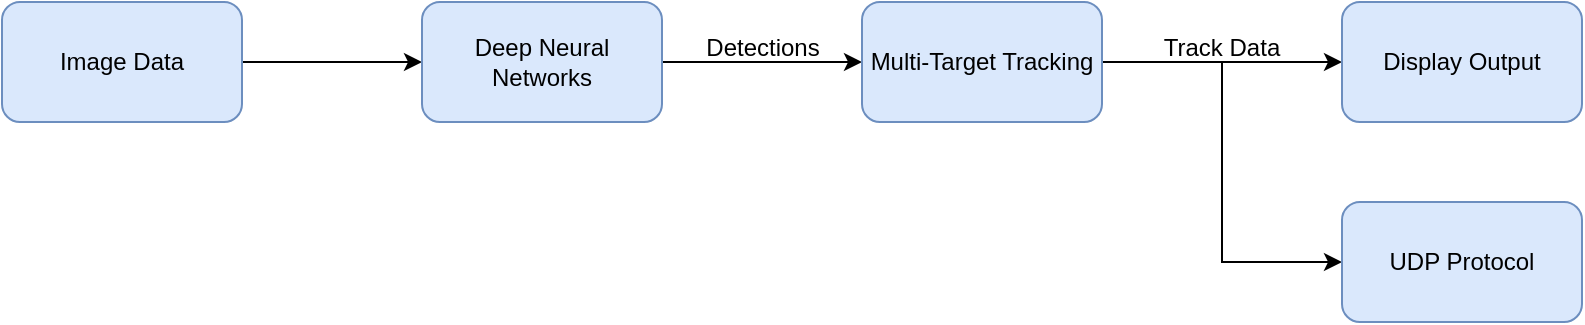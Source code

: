 <mxfile version="23.0.1" type="github">
  <diagram name="Page-1" id="nPYpIHltbpekkVtMS4bd">
    <mxGraphModel dx="1050" dy="661" grid="1" gridSize="10" guides="1" tooltips="1" connect="1" arrows="1" fold="1" page="1" pageScale="1" pageWidth="827" pageHeight="1169" math="0" shadow="0">
      <root>
        <mxCell id="0" />
        <mxCell id="1" parent="0" />
        <mxCell id="aBy6GEqbiYUphWqVkpnS-6" value="" style="edgeStyle=orthogonalEdgeStyle;rounded=0;orthogonalLoop=1;jettySize=auto;html=1;" edge="1" parent="1" source="aBy6GEqbiYUphWqVkpnS-1" target="aBy6GEqbiYUphWqVkpnS-2">
          <mxGeometry relative="1" as="geometry" />
        </mxCell>
        <mxCell id="aBy6GEqbiYUphWqVkpnS-1" value="Image Data" style="rounded=1;whiteSpace=wrap;html=1;fillColor=#dae8fc;strokeColor=#6c8ebf;" vertex="1" parent="1">
          <mxGeometry x="19" y="280" width="120" height="60" as="geometry" />
        </mxCell>
        <mxCell id="aBy6GEqbiYUphWqVkpnS-4" value="" style="edgeStyle=orthogonalEdgeStyle;rounded=0;orthogonalLoop=1;jettySize=auto;html=1;" edge="1" parent="1" source="aBy6GEqbiYUphWqVkpnS-2" target="aBy6GEqbiYUphWqVkpnS-3">
          <mxGeometry relative="1" as="geometry" />
        </mxCell>
        <mxCell id="aBy6GEqbiYUphWqVkpnS-2" value="Deep Neural Networks" style="rounded=1;whiteSpace=wrap;html=1;fillColor=#dae8fc;strokeColor=#6c8ebf;" vertex="1" parent="1">
          <mxGeometry x="229" y="280" width="120" height="60" as="geometry" />
        </mxCell>
        <mxCell id="aBy6GEqbiYUphWqVkpnS-8" style="edgeStyle=orthogonalEdgeStyle;rounded=0;orthogonalLoop=1;jettySize=auto;html=1;exitX=1;exitY=0.5;exitDx=0;exitDy=0;" edge="1" parent="1" source="aBy6GEqbiYUphWqVkpnS-3">
          <mxGeometry relative="1" as="geometry">
            <mxPoint x="689" y="310" as="targetPoint" />
          </mxGeometry>
        </mxCell>
        <mxCell id="aBy6GEqbiYUphWqVkpnS-12" style="edgeStyle=orthogonalEdgeStyle;rounded=0;orthogonalLoop=1;jettySize=auto;html=1;exitX=1;exitY=0.5;exitDx=0;exitDy=0;entryX=0;entryY=0.5;entryDx=0;entryDy=0;" edge="1" parent="1" source="aBy6GEqbiYUphWqVkpnS-3" target="aBy6GEqbiYUphWqVkpnS-11">
          <mxGeometry relative="1" as="geometry" />
        </mxCell>
        <mxCell id="aBy6GEqbiYUphWqVkpnS-3" value="Multi-Target Tracking" style="rounded=1;whiteSpace=wrap;html=1;fillColor=#dae8fc;strokeColor=#6c8ebf;" vertex="1" parent="1">
          <mxGeometry x="449" y="280" width="120" height="60" as="geometry" />
        </mxCell>
        <mxCell id="aBy6GEqbiYUphWqVkpnS-5" value="Detections" style="text;html=1;align=center;verticalAlign=middle;resizable=0;points=[];autosize=1;strokeColor=none;fillColor=none;" vertex="1" parent="1">
          <mxGeometry x="359" y="288" width="80" height="30" as="geometry" />
        </mxCell>
        <mxCell id="aBy6GEqbiYUphWqVkpnS-9" value="Track Data" style="text;html=1;strokeColor=none;fillColor=none;align=center;verticalAlign=middle;whiteSpace=wrap;rounded=0;" vertex="1" parent="1">
          <mxGeometry x="589" y="288" width="80" height="30" as="geometry" />
        </mxCell>
        <mxCell id="aBy6GEqbiYUphWqVkpnS-10" value="Display Output" style="rounded=1;whiteSpace=wrap;html=1;fillColor=#dae8fc;strokeColor=#6c8ebf;" vertex="1" parent="1">
          <mxGeometry x="689" y="280" width="120" height="60" as="geometry" />
        </mxCell>
        <mxCell id="aBy6GEqbiYUphWqVkpnS-11" value="UDP Protocol" style="rounded=1;whiteSpace=wrap;html=1;fillColor=#dae8fc;strokeColor=#6c8ebf;" vertex="1" parent="1">
          <mxGeometry x="689" y="380" width="120" height="60" as="geometry" />
        </mxCell>
      </root>
    </mxGraphModel>
  </diagram>
</mxfile>
